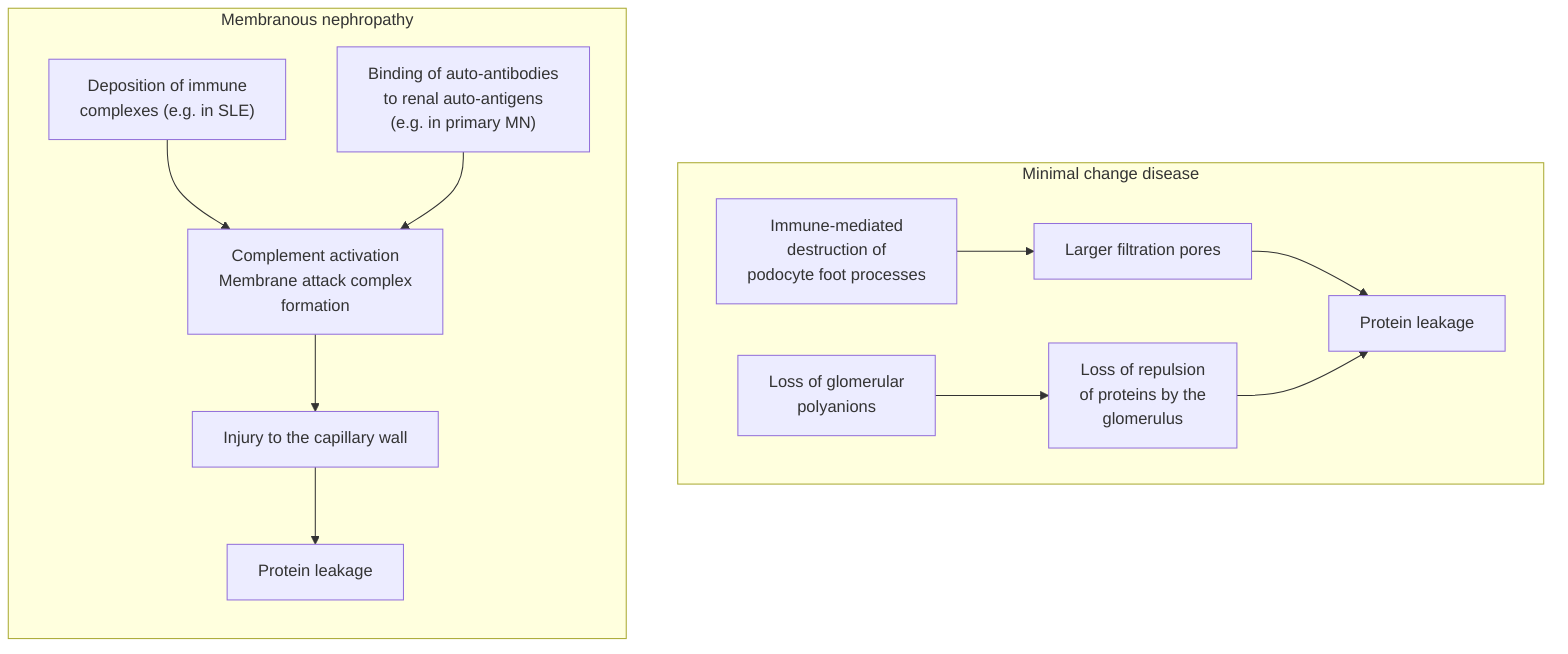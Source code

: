 graph TB
	subgraph "Minimal change disease"
		A[Immune-mediated<br/> destruction of <br/>podocyte foot processes]
    	-->B[Larger filtration pores]
    	C[Loss of glomerular<br/>polyanions]
    	-->D[Loss of repulsion<br/>of proteins by the<br/>glomerulus]
    	B & D --> E[Protein leakage]
	end

	subgraph "Membranous nephropathy"
        direction TB
        F["Deposition of immune<br>complexes (e.g. in SLE)"]
        G["Binding of auto-antibodies<br> to renal auto-antigens<br>(e.g. in primary MN)"]
        F & G --> H["Complement activation<br>Membrane attack complex<br>formation"]
        -->I["Injury to the capillary wall"]
        -->J["Protein leakage"]
    end
